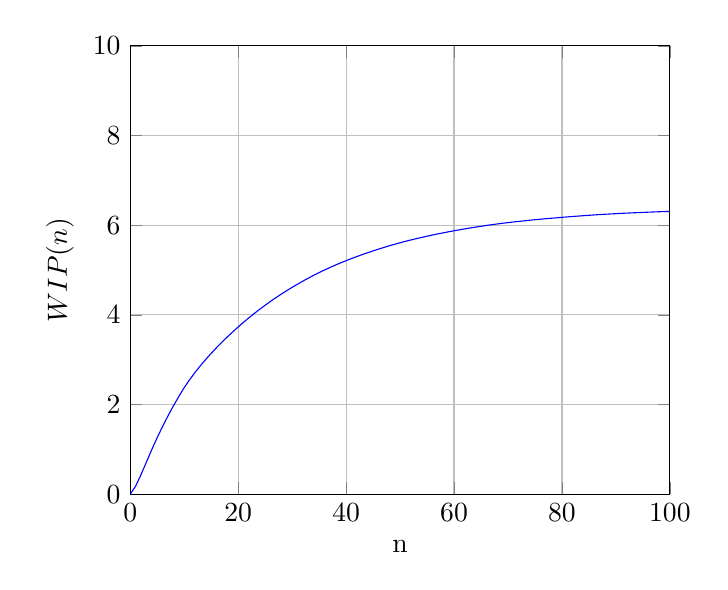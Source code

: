 \pgfplotsset{every axis legend/.append style={at={(0.99,0.01)},anchor=south east,
  shape=rectangle,fill=white,draw=black,
  inner xsep=3pt,inner ysep=3pt,nodes={inner sep=1pt,text depth=-0.05em}
 }
}
\begin{tikzpicture}
  \begin{axis}[
    xlabel=n,ylabel=$WIP(n)$,xmin=0,xmax=100,
    ymin=0,ymax=10,grid=major]
    \addplot[blue,mark=none]  coordinates {
    (0,0)
    (1,0.18)
(2,0.436)
(3,0.717)
(4,0.996)
(5,1.262)
(6,1.513)
(7,1.748)
(8,1.969)
(9,2.178)
(10,2.375)
(11,2.552)
(12,2.714)
(13,2.864)
(14,3.006)
(15,3.14)
(16,3.268)
(17,3.39)
(18,3.508)
(19,3.62)
(20,3.729)
(21,3.834)
(22,3.934)
(23,4.031)
(24,4.124)
(25,4.214)
(26,4.3)
(27,4.383)
(28,4.463)
(29,4.539)
(30,4.613)
(31,4.683)
(32,4.752)
(33,4.818)
(34,4.881)
(35,4.942)
(36,5.0)
(37,5.055)
(38,5.108)
(39,5.159)
(40,5.207)
(41,5.255)
(42,5.3)
(43,5.343)
(44,5.385)
(45,5.426)
(46,5.465)
(47,5.502)
(48,5.539)
(49,5.573)
(50,5.607)
(51,5.639)
(52,5.669)
(53,5.698)
(54,5.726)
(55,5.753)
(56,5.779)
(57,5.805)
(58,5.828)
(59,5.852)
(60,5.874)
(61,5.896)
(62,5.917)
(63,5.937)
(64,5.956)
(65,5.974)
(66,5.993)
(67,6.01)
(68,6.026)
(69,6.042)
(70,6.056)
(71,6.07)
(72,6.083)
(73,6.096)
(74,6.109)
(75,6.121)
(76,6.132)
(77,6.143)
(78,6.153)
(79,6.164)
(80,6.174)
(81,6.184)
(82,6.193)
(83,6.202)
(84,6.211)
(85,6.219)
(86,6.228)
(87,6.236)
(88,6.243)
(89,6.25)
(90,6.256)
(91,6.263)
(92,6.268)
(93,6.274)
(94,6.279)
(95,6.284)
(96,6.289)
(97,6.294)
(98,6.299)
(99,6.303)
(100,6.306)
    };
  \end{axis}
\end{tikzpicture}